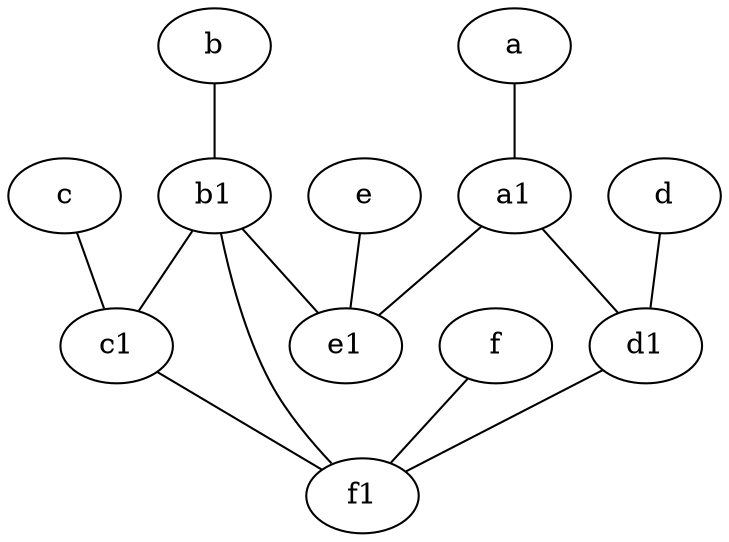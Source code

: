 graph {
	node [labelfontsize=50]
	a [labelfontsize=50 pos="8,2!"]
	b1 [labelfontsize=50 pos="9,4!"]
	a1 [labelfontsize=50 pos="8,3!"]
	c [labelfontsize=50 pos="4.5,2!"]
	c1 [labelfontsize=50 pos="4.5,3!"]
	f1 [labelfontsize=50 pos="3,8!"]
	b [labelfontsize=50 pos="10,4!"]
	e [labelfontsize=50 pos="7,9!"]
	f [labelfontsize=50 pos="3,9!"]
	d1 [labelfontsize=50 pos="3,5!"]
	d [labelfontsize=50 pos="2,5!"]
	e1 [labelfontsize=50 pos="7,7!"]
	c1 -- f1
	d -- d1
	a -- a1
	d1 -- f1
	c -- c1
	f -- f1
	e -- e1
	a1 -- e1
	b1 -- e1
	b1 -- f1
	b -- b1
	a1 -- d1
	b1 -- c1
}
